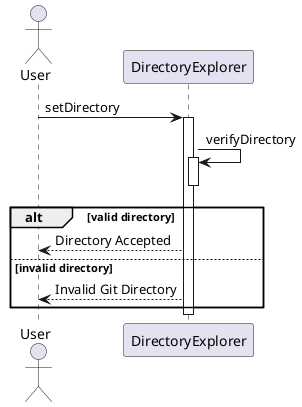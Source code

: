 @startuml sequence_diagram1
actor User as user
participant "DirectoryExplorer" as a1

user -> a1: setDirectory
activate a1

a1 -> a1: verifyDirectory
activate a1
deactivate a1

alt valid directory
    a1 --> user: Directory Accepted
else invalid directory
    a1 --> user: Invalid Git Directory
end
deactivate a1

@enduml